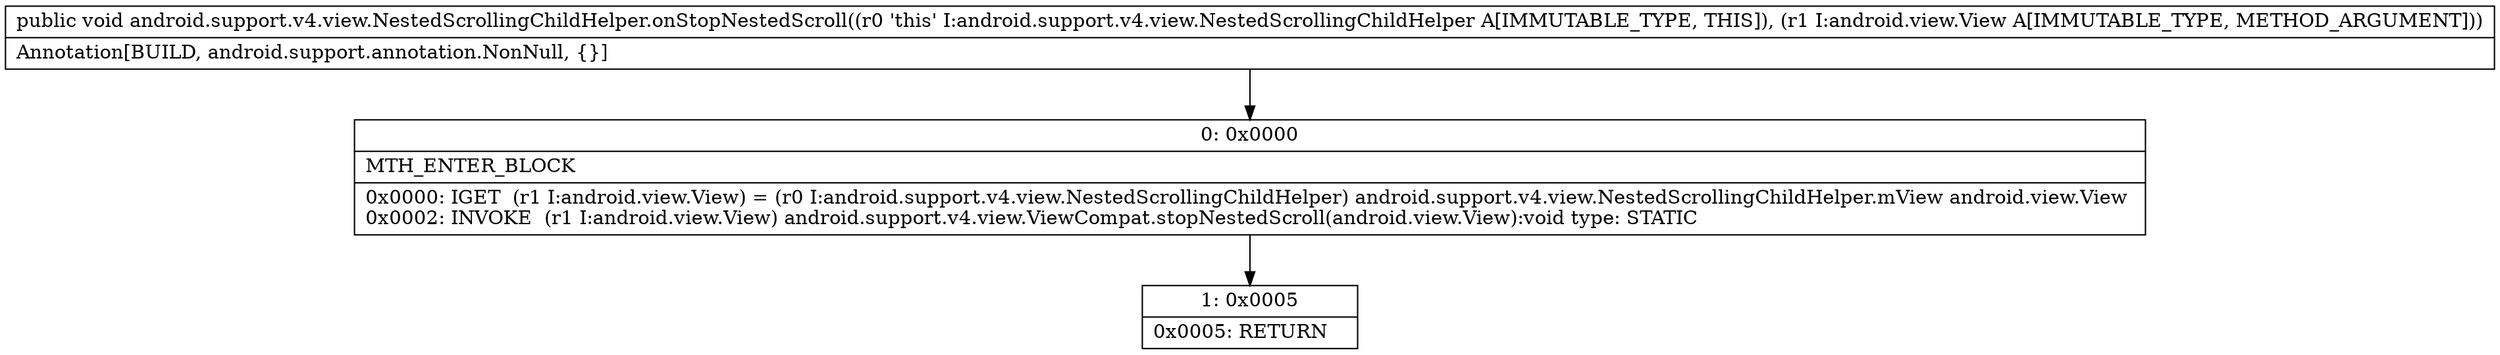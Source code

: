 digraph "CFG forandroid.support.v4.view.NestedScrollingChildHelper.onStopNestedScroll(Landroid\/view\/View;)V" {
Node_0 [shape=record,label="{0\:\ 0x0000|MTH_ENTER_BLOCK\l|0x0000: IGET  (r1 I:android.view.View) = (r0 I:android.support.v4.view.NestedScrollingChildHelper) android.support.v4.view.NestedScrollingChildHelper.mView android.view.View \l0x0002: INVOKE  (r1 I:android.view.View) android.support.v4.view.ViewCompat.stopNestedScroll(android.view.View):void type: STATIC \l}"];
Node_1 [shape=record,label="{1\:\ 0x0005|0x0005: RETURN   \l}"];
MethodNode[shape=record,label="{public void android.support.v4.view.NestedScrollingChildHelper.onStopNestedScroll((r0 'this' I:android.support.v4.view.NestedScrollingChildHelper A[IMMUTABLE_TYPE, THIS]), (r1 I:android.view.View A[IMMUTABLE_TYPE, METHOD_ARGUMENT]))  | Annotation[BUILD, android.support.annotation.NonNull, \{\}]\l}"];
MethodNode -> Node_0;
Node_0 -> Node_1;
}

